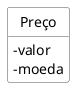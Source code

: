 @startuml mod03ima08
hide circle
hide methods
hide empty members

skinparam class {
    BackgroundColor White
    ArrowColor Black
    BorderColor #505050
}
skinparam ClassAttributeIconSize 0
class "Preço" as pr 
pr : - valor 
pr : - moeda
@enduml